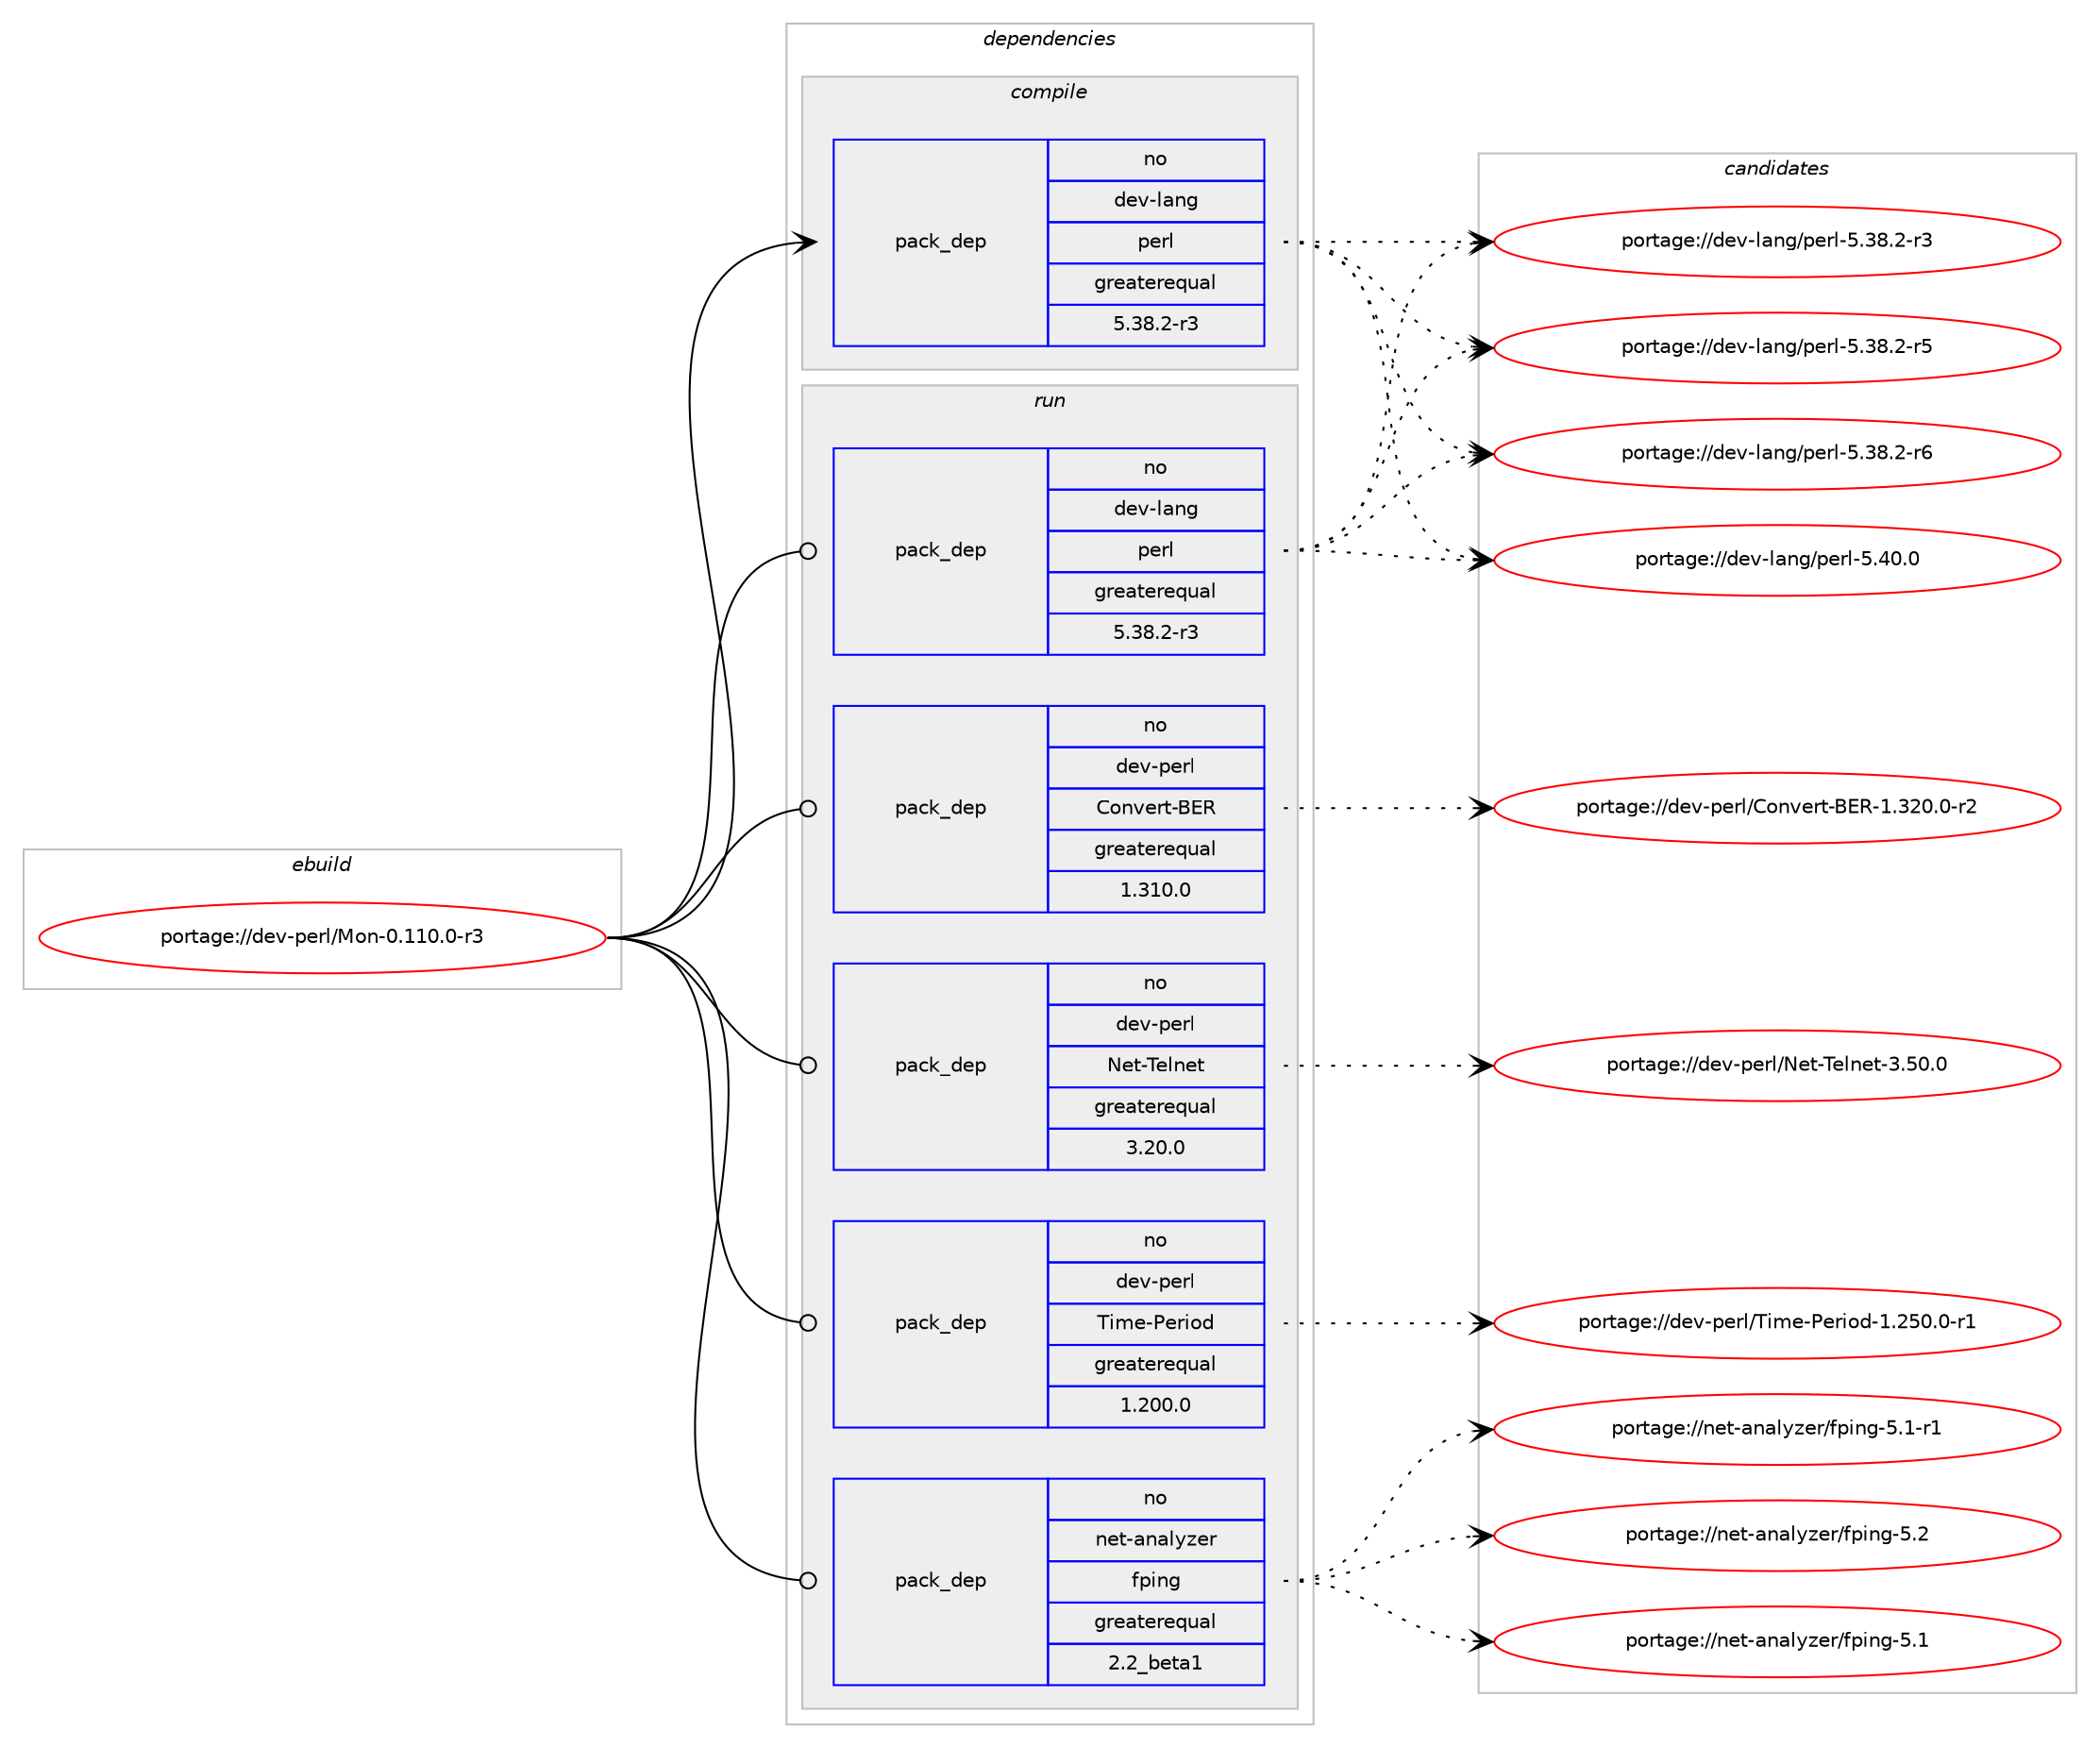 digraph prolog {

# *************
# Graph options
# *************

newrank=true;
concentrate=true;
compound=true;
graph [rankdir=LR,fontname=Helvetica,fontsize=10,ranksep=1.5];#, ranksep=2.5, nodesep=0.2];
edge  [arrowhead=vee];
node  [fontname=Helvetica,fontsize=10];

# **********
# The ebuild
# **********

subgraph cluster_leftcol {
color=gray;
rank=same;
label=<<i>ebuild</i>>;
id [label="portage://dev-perl/Mon-0.110.0-r3", color=red, width=4, href="../dev-perl/Mon-0.110.0-r3.svg"];
}

# ****************
# The dependencies
# ****************

subgraph cluster_midcol {
color=gray;
label=<<i>dependencies</i>>;
subgraph cluster_compile {
fillcolor="#eeeeee";
style=filled;
label=<<i>compile</i>>;
subgraph pack36640 {
dependency66860 [label=<<TABLE BORDER="0" CELLBORDER="1" CELLSPACING="0" CELLPADDING="4" WIDTH="220"><TR><TD ROWSPAN="6" CELLPADDING="30">pack_dep</TD></TR><TR><TD WIDTH="110">no</TD></TR><TR><TD>dev-lang</TD></TR><TR><TD>perl</TD></TR><TR><TD>greaterequal</TD></TR><TR><TD>5.38.2-r3</TD></TR></TABLE>>, shape=none, color=blue];
}
id:e -> dependency66860:w [weight=20,style="solid",arrowhead="vee"];
}
subgraph cluster_compileandrun {
fillcolor="#eeeeee";
style=filled;
label=<<i>compile and run</i>>;
}
subgraph cluster_run {
fillcolor="#eeeeee";
style=filled;
label=<<i>run</i>>;
subgraph pack36641 {
dependency66861 [label=<<TABLE BORDER="0" CELLBORDER="1" CELLSPACING="0" CELLPADDING="4" WIDTH="220"><TR><TD ROWSPAN="6" CELLPADDING="30">pack_dep</TD></TR><TR><TD WIDTH="110">no</TD></TR><TR><TD>dev-lang</TD></TR><TR><TD>perl</TD></TR><TR><TD>greaterequal</TD></TR><TR><TD>5.38.2-r3</TD></TR></TABLE>>, shape=none, color=blue];
}
id:e -> dependency66861:w [weight=20,style="solid",arrowhead="odot"];
# *** BEGIN UNKNOWN DEPENDENCY TYPE (TODO) ***
# id -> package_dependency(portage://dev-perl/Mon-0.110.0-r3,run,no,dev-lang,perl,none,[,,],any_same_slot,[])
# *** END UNKNOWN DEPENDENCY TYPE (TODO) ***

subgraph pack36642 {
dependency66862 [label=<<TABLE BORDER="0" CELLBORDER="1" CELLSPACING="0" CELLPADDING="4" WIDTH="220"><TR><TD ROWSPAN="6" CELLPADDING="30">pack_dep</TD></TR><TR><TD WIDTH="110">no</TD></TR><TR><TD>dev-perl</TD></TR><TR><TD>Convert-BER</TD></TR><TR><TD>greaterequal</TD></TR><TR><TD>1.310.0</TD></TR></TABLE>>, shape=none, color=blue];
}
id:e -> dependency66862:w [weight=20,style="solid",arrowhead="odot"];
subgraph pack36643 {
dependency66863 [label=<<TABLE BORDER="0" CELLBORDER="1" CELLSPACING="0" CELLPADDING="4" WIDTH="220"><TR><TD ROWSPAN="6" CELLPADDING="30">pack_dep</TD></TR><TR><TD WIDTH="110">no</TD></TR><TR><TD>dev-perl</TD></TR><TR><TD>Net-Telnet</TD></TR><TR><TD>greaterequal</TD></TR><TR><TD>3.20.0</TD></TR></TABLE>>, shape=none, color=blue];
}
id:e -> dependency66863:w [weight=20,style="solid",arrowhead="odot"];
subgraph pack36644 {
dependency66864 [label=<<TABLE BORDER="0" CELLBORDER="1" CELLSPACING="0" CELLPADDING="4" WIDTH="220"><TR><TD ROWSPAN="6" CELLPADDING="30">pack_dep</TD></TR><TR><TD WIDTH="110">no</TD></TR><TR><TD>dev-perl</TD></TR><TR><TD>Time-Period</TD></TR><TR><TD>greaterequal</TD></TR><TR><TD>1.200.0</TD></TR></TABLE>>, shape=none, color=blue];
}
id:e -> dependency66864:w [weight=20,style="solid",arrowhead="odot"];
subgraph pack36645 {
dependency66865 [label=<<TABLE BORDER="0" CELLBORDER="1" CELLSPACING="0" CELLPADDING="4" WIDTH="220"><TR><TD ROWSPAN="6" CELLPADDING="30">pack_dep</TD></TR><TR><TD WIDTH="110">no</TD></TR><TR><TD>net-analyzer</TD></TR><TR><TD>fping</TD></TR><TR><TD>greaterequal</TD></TR><TR><TD>2.2_beta1</TD></TR></TABLE>>, shape=none, color=blue];
}
id:e -> dependency66865:w [weight=20,style="solid",arrowhead="odot"];
}
}

# **************
# The candidates
# **************

subgraph cluster_choices {
rank=same;
color=gray;
label=<<i>candidates</i>>;

subgraph choice36640 {
color=black;
nodesep=1;
choice100101118451089711010347112101114108455346515646504511451 [label="portage://dev-lang/perl-5.38.2-r3", color=red, width=4,href="../dev-lang/perl-5.38.2-r3.svg"];
choice100101118451089711010347112101114108455346515646504511453 [label="portage://dev-lang/perl-5.38.2-r5", color=red, width=4,href="../dev-lang/perl-5.38.2-r5.svg"];
choice100101118451089711010347112101114108455346515646504511454 [label="portage://dev-lang/perl-5.38.2-r6", color=red, width=4,href="../dev-lang/perl-5.38.2-r6.svg"];
choice10010111845108971101034711210111410845534652484648 [label="portage://dev-lang/perl-5.40.0", color=red, width=4,href="../dev-lang/perl-5.40.0.svg"];
dependency66860:e -> choice100101118451089711010347112101114108455346515646504511451:w [style=dotted,weight="100"];
dependency66860:e -> choice100101118451089711010347112101114108455346515646504511453:w [style=dotted,weight="100"];
dependency66860:e -> choice100101118451089711010347112101114108455346515646504511454:w [style=dotted,weight="100"];
dependency66860:e -> choice10010111845108971101034711210111410845534652484648:w [style=dotted,weight="100"];
}
subgraph choice36641 {
color=black;
nodesep=1;
choice100101118451089711010347112101114108455346515646504511451 [label="portage://dev-lang/perl-5.38.2-r3", color=red, width=4,href="../dev-lang/perl-5.38.2-r3.svg"];
choice100101118451089711010347112101114108455346515646504511453 [label="portage://dev-lang/perl-5.38.2-r5", color=red, width=4,href="../dev-lang/perl-5.38.2-r5.svg"];
choice100101118451089711010347112101114108455346515646504511454 [label="portage://dev-lang/perl-5.38.2-r6", color=red, width=4,href="../dev-lang/perl-5.38.2-r6.svg"];
choice10010111845108971101034711210111410845534652484648 [label="portage://dev-lang/perl-5.40.0", color=red, width=4,href="../dev-lang/perl-5.40.0.svg"];
dependency66861:e -> choice100101118451089711010347112101114108455346515646504511451:w [style=dotted,weight="100"];
dependency66861:e -> choice100101118451089711010347112101114108455346515646504511453:w [style=dotted,weight="100"];
dependency66861:e -> choice100101118451089711010347112101114108455346515646504511454:w [style=dotted,weight="100"];
dependency66861:e -> choice10010111845108971101034711210111410845534652484648:w [style=dotted,weight="100"];
}
subgraph choice36642 {
color=black;
nodesep=1;
choice1001011184511210111410847671111101181011141164566698245494651504846484511450 [label="portage://dev-perl/Convert-BER-1.320.0-r2", color=red, width=4,href="../dev-perl/Convert-BER-1.320.0-r2.svg"];
dependency66862:e -> choice1001011184511210111410847671111101181011141164566698245494651504846484511450:w [style=dotted,weight="100"];
}
subgraph choice36643 {
color=black;
nodesep=1;
choice100101118451121011141084778101116458410110811010111645514653484648 [label="portage://dev-perl/Net-Telnet-3.50.0", color=red, width=4,href="../dev-perl/Net-Telnet-3.50.0.svg"];
dependency66863:e -> choice100101118451121011141084778101116458410110811010111645514653484648:w [style=dotted,weight="100"];
}
subgraph choice36644 {
color=black;
nodesep=1;
choice100101118451121011141084784105109101458010111410511110045494650534846484511449 [label="portage://dev-perl/Time-Period-1.250.0-r1", color=red, width=4,href="../dev-perl/Time-Period-1.250.0-r1.svg"];
dependency66864:e -> choice100101118451121011141084784105109101458010111410511110045494650534846484511449:w [style=dotted,weight="100"];
}
subgraph choice36645 {
color=black;
nodesep=1;
choice1101011164597110971081211221011144710211210511010345534649 [label="portage://net-analyzer/fping-5.1", color=red, width=4,href="../net-analyzer/fping-5.1.svg"];
choice11010111645971109710812112210111447102112105110103455346494511449 [label="portage://net-analyzer/fping-5.1-r1", color=red, width=4,href="../net-analyzer/fping-5.1-r1.svg"];
choice1101011164597110971081211221011144710211210511010345534650 [label="portage://net-analyzer/fping-5.2", color=red, width=4,href="../net-analyzer/fping-5.2.svg"];
dependency66865:e -> choice1101011164597110971081211221011144710211210511010345534649:w [style=dotted,weight="100"];
dependency66865:e -> choice11010111645971109710812112210111447102112105110103455346494511449:w [style=dotted,weight="100"];
dependency66865:e -> choice1101011164597110971081211221011144710211210511010345534650:w [style=dotted,weight="100"];
}
}

}
